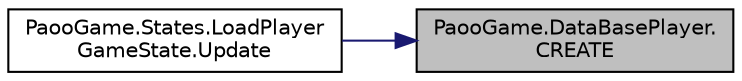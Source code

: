 digraph "PaooGame.DataBasePlayer.CREATE"
{
 // INTERACTIVE_SVG=YES
 // LATEX_PDF_SIZE
  edge [fontname="Helvetica",fontsize="10",labelfontname="Helvetica",labelfontsize="10"];
  node [fontname="Helvetica",fontsize="10",shape=record];
  rankdir="RL";
  Node1 [label="PaooGame.DataBasePlayer.\lCREATE",height=0.2,width=0.4,color="black", fillcolor="grey75", style="filled", fontcolor="black",tooltip="prin convenite numarul de puncte este 2*DIAMOND + COINS"];
  Node1 -> Node2 [dir="back",color="midnightblue",fontsize="10",style="solid"];
  Node2 [label="PaooGame.States.LoadPlayer\lGameState.Update",height=0.2,width=0.4,color="black", fillcolor="white", style="filled",URL="$class_paoo_game_1_1_states_1_1_load_player_game_state.html#a4e8ac97fa5dc41dfd012cac2dc88d6d5",tooltip="Actualizeaza starea curenta ."];
}

